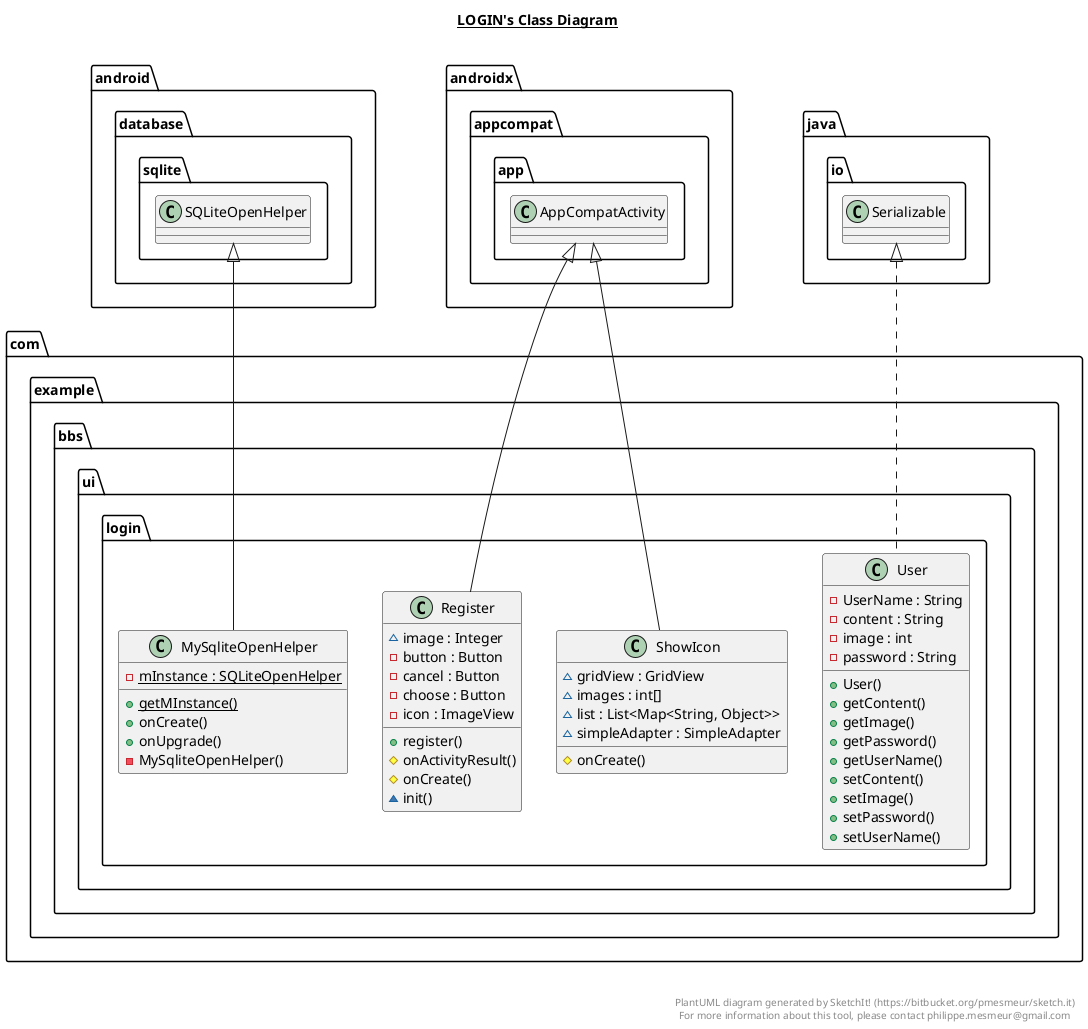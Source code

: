 @startuml

title __LOGIN's Class Diagram__\n

  namespace com.example.bbs {
    namespace ui.login {
      class com.example.bbs.ui.login.MySqliteOpenHelper {
          {static} - mInstance : SQLiteOpenHelper
          {static} + getMInstance()
          + onCreate()
          + onUpgrade()
          - MySqliteOpenHelper()
      }
    }
  }
  

  namespace com.example.bbs {
    namespace ui.login {
      class com.example.bbs.ui.login.Register {
          ~ image : Integer
          - button : Button
          - cancel : Button
          - choose : Button
          - icon : ImageView
          + register()
          # onActivityResult()
          # onCreate()
          ~ init()
      }
    }
  }
  

  namespace com.example.bbs {
    namespace ui.login {
      class com.example.bbs.ui.login.ShowIcon {
          ~ gridView : GridView
          ~ images : int[]
          ~ list : List<Map<String, Object>>
          ~ simpleAdapter : SimpleAdapter
          # onCreate()
      }
    }
  }
  

  namespace com.example.bbs {
    namespace ui.login {
      class com.example.bbs.ui.login.User {
          - UserName : String
          - content : String
          - image : int
          - password : String
          + User()
          + getContent()
          + getImage()
          + getPassword()
          + getUserName()
          + setContent()
          + setImage()
          + setPassword()
          + setUserName()
      }
    }
  }
  

  com.example.bbs.ui.login.MySqliteOpenHelper -up-|> android.database.sqlite.SQLiteOpenHelper
  com.example.bbs.ui.login.Register -up-|> androidx.appcompat.app.AppCompatActivity
  com.example.bbs.ui.login.ShowIcon -up-|> androidx.appcompat.app.AppCompatActivity
  com.example.bbs.ui.login.User .up.|> java.io.Serializable


right footer


PlantUML diagram generated by SketchIt! (https://bitbucket.org/pmesmeur/sketch.it)
For more information about this tool, please contact philippe.mesmeur@gmail.com
endfooter

@enduml
